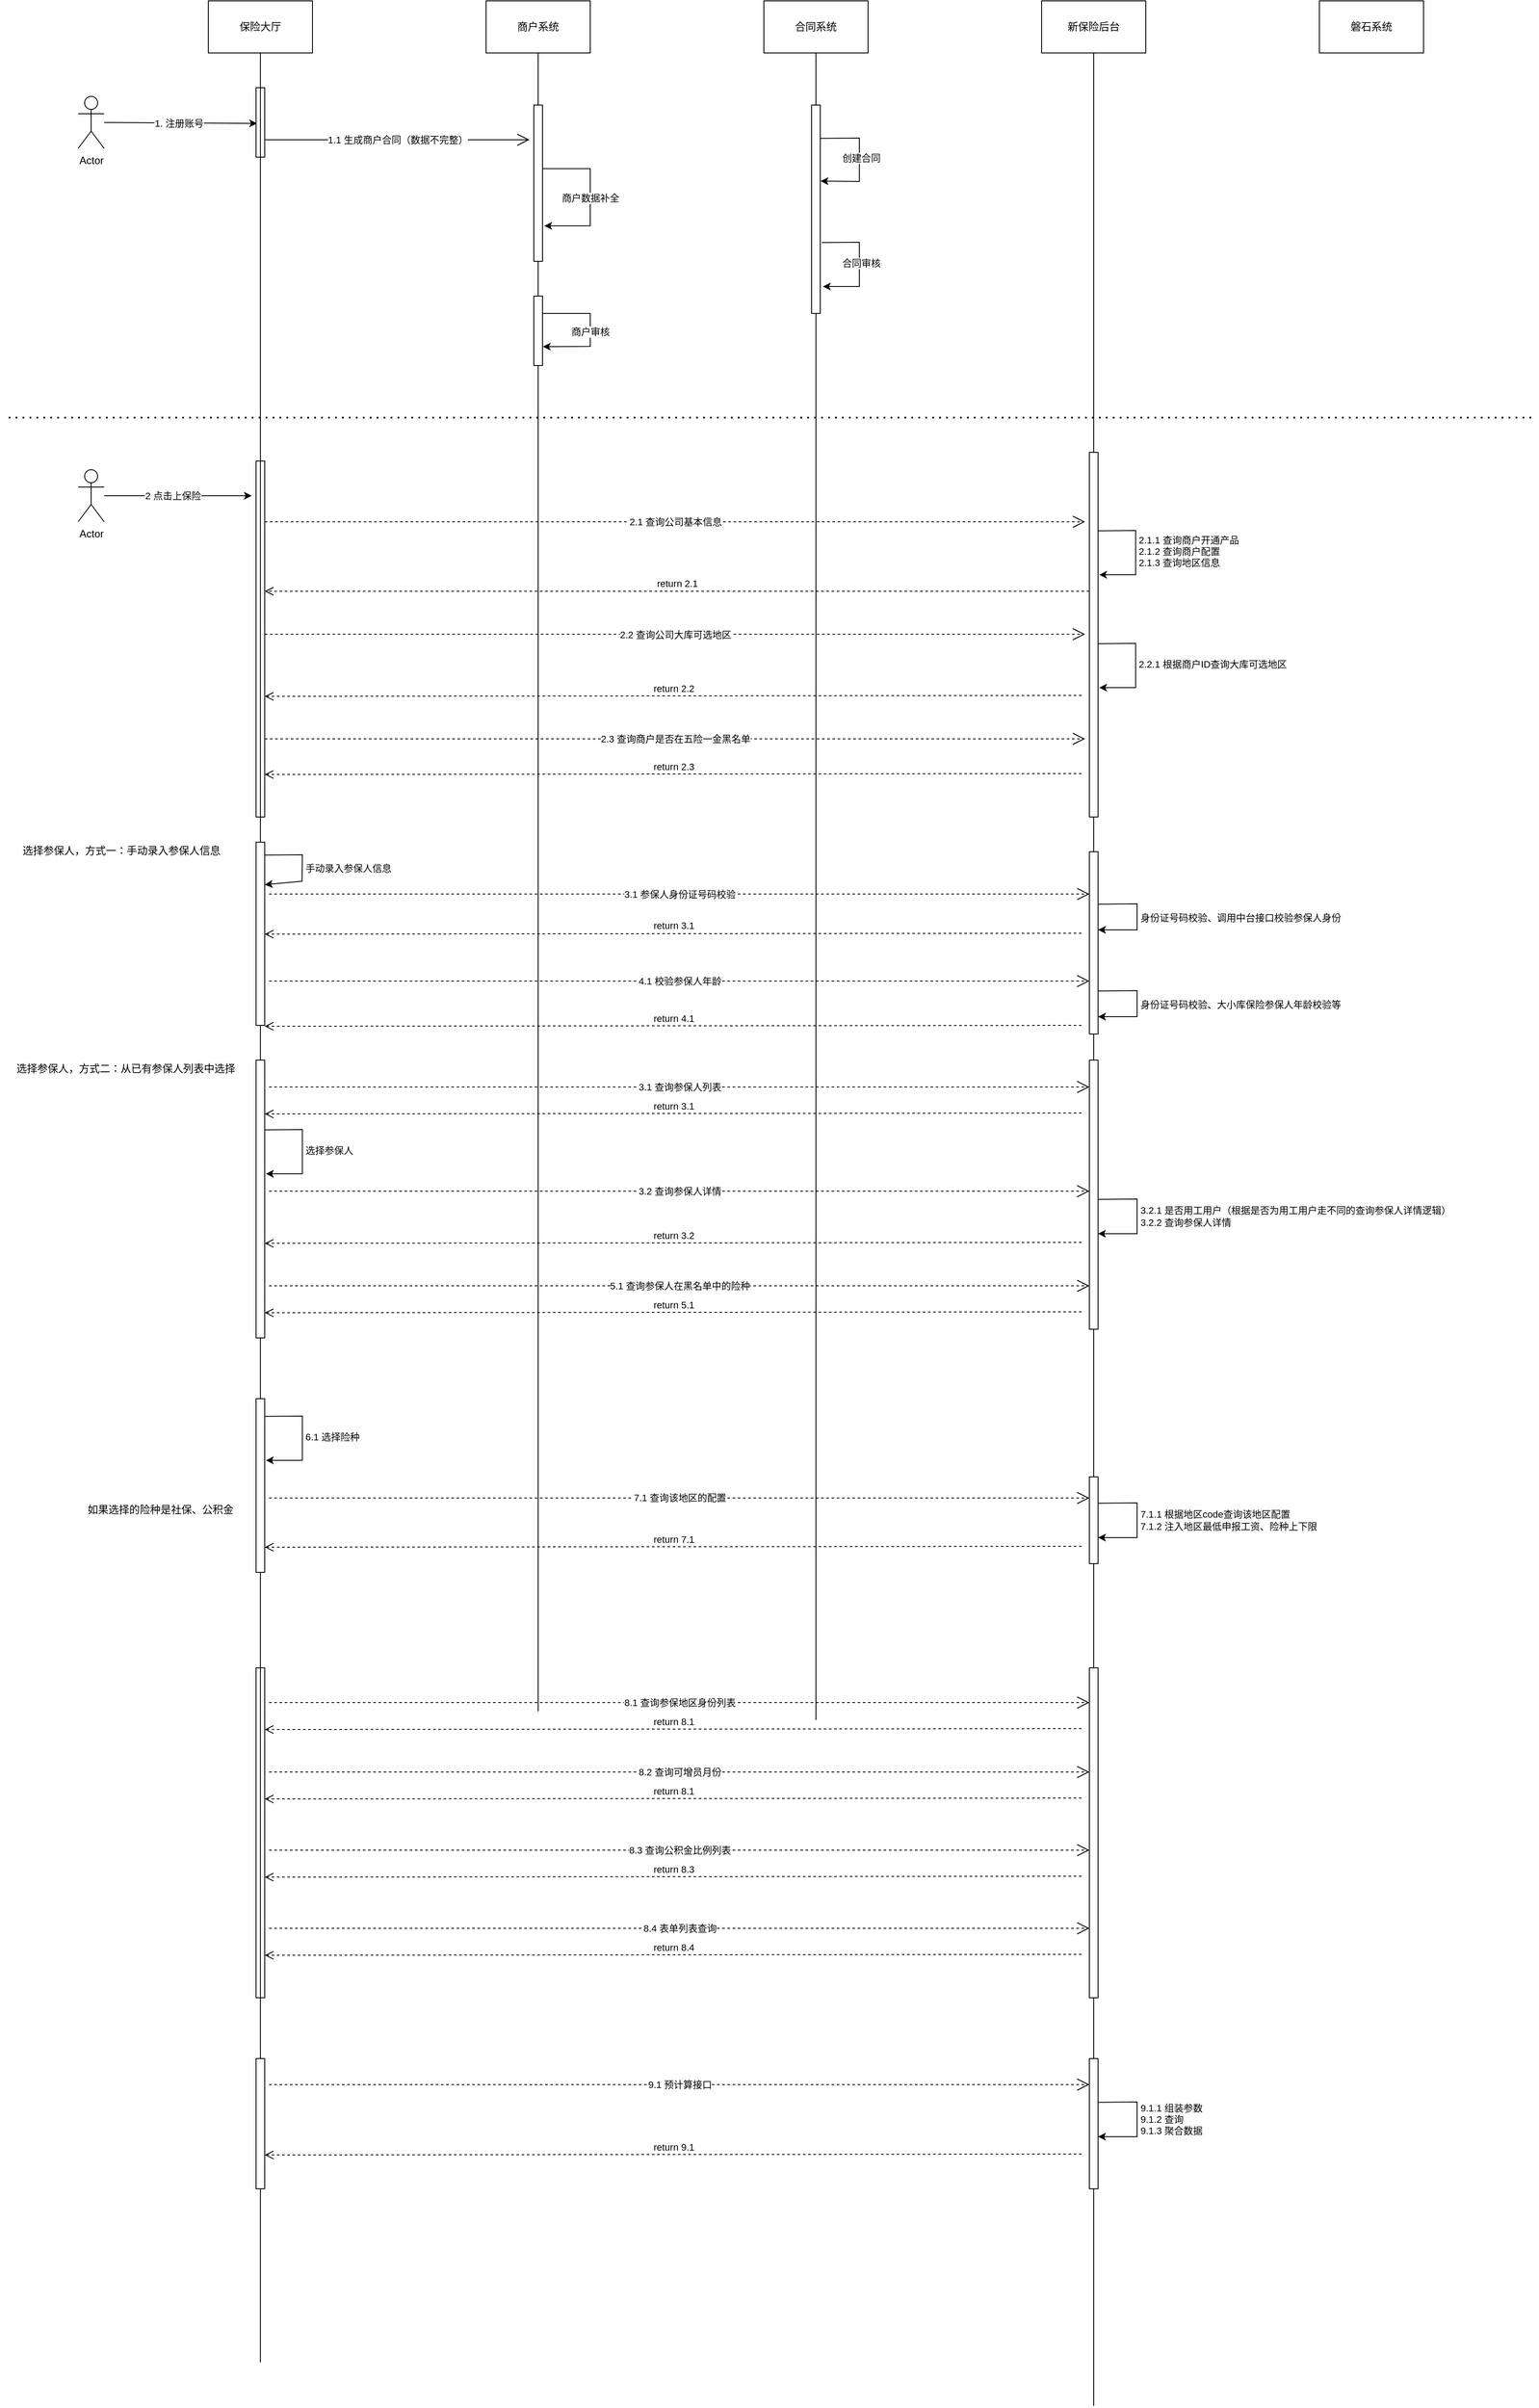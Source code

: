 <mxfile version="18.0.3" type="github">
  <diagram id="d8w7R_K9KF0pSqCfr8D_" name="Page-1">
    <mxGraphModel dx="2610" dy="993" grid="1" gridSize="10" guides="1" tooltips="1" connect="1" arrows="1" fold="1" page="1" pageScale="1" pageWidth="827" pageHeight="1169" math="0" shadow="0">
      <root>
        <mxCell id="0" />
        <mxCell id="1" parent="0" />
        <mxCell id="V_4nD2PLSTLIcI9bDjK_-57" value="" style="html=1;points=[];perimeter=orthogonalPerimeter;" vertex="1" parent="1">
          <mxGeometry x="455" y="380" width="10" height="80" as="geometry" />
        </mxCell>
        <mxCell id="V_4nD2PLSTLIcI9bDjK_-1" value="保险大厅" style="rounded=0;whiteSpace=wrap;html=1;" vertex="1" parent="1">
          <mxGeometry x="80" y="40" width="120" height="60" as="geometry" />
        </mxCell>
        <mxCell id="V_4nD2PLSTLIcI9bDjK_-54" style="edgeStyle=orthogonalEdgeStyle;rounded=0;orthogonalLoop=1;jettySize=auto;html=1;startArrow=none;startFill=0;endArrow=none;endFill=0;strokeWidth=1;" edge="1" parent="1" source="V_4nD2PLSTLIcI9bDjK_-57">
          <mxGeometry relative="1" as="geometry">
            <mxPoint x="460" y="2010" as="targetPoint" />
          </mxGeometry>
        </mxCell>
        <mxCell id="V_4nD2PLSTLIcI9bDjK_-2" value="商户系统" style="rounded=0;whiteSpace=wrap;html=1;" vertex="1" parent="1">
          <mxGeometry x="400" y="40" width="120" height="60" as="geometry" />
        </mxCell>
        <mxCell id="V_4nD2PLSTLIcI9bDjK_-52" style="edgeStyle=orthogonalEdgeStyle;rounded=0;orthogonalLoop=1;jettySize=auto;html=1;startArrow=none;startFill=0;endArrow=none;endFill=0;strokeWidth=1;" edge="1" parent="1" source="V_4nD2PLSTLIcI9bDjK_-50">
          <mxGeometry relative="1" as="geometry">
            <mxPoint x="780" y="2020" as="targetPoint" />
          </mxGeometry>
        </mxCell>
        <mxCell id="V_4nD2PLSTLIcI9bDjK_-3" value="合同系统" style="rounded=0;whiteSpace=wrap;html=1;" vertex="1" parent="1">
          <mxGeometry x="720" y="40" width="120" height="60" as="geometry" />
        </mxCell>
        <mxCell id="V_4nD2PLSTLIcI9bDjK_-87" style="edgeStyle=orthogonalEdgeStyle;rounded=0;orthogonalLoop=1;jettySize=auto;html=1;startArrow=none;startFill=0;endArrow=none;endFill=0;strokeWidth=1;" edge="1" parent="1" source="V_4nD2PLSTLIcI9bDjK_-181">
          <mxGeometry relative="1" as="geometry">
            <mxPoint x="1100" y="2810" as="targetPoint" />
          </mxGeometry>
        </mxCell>
        <mxCell id="V_4nD2PLSTLIcI9bDjK_-4" value="新保险后台" style="rounded=0;whiteSpace=wrap;html=1;" vertex="1" parent="1">
          <mxGeometry x="1040" y="40" width="120" height="60" as="geometry" />
        </mxCell>
        <mxCell id="V_4nD2PLSTLIcI9bDjK_-13" style="edgeStyle=none;rounded=0;orthogonalLoop=1;jettySize=auto;html=1;endArrow=classic;endFill=1;strokeWidth=1;entryX=0.122;entryY=0.514;entryDx=0;entryDy=0;entryPerimeter=0;" edge="1" parent="1" source="V_4nD2PLSTLIcI9bDjK_-9" target="V_4nD2PLSTLIcI9bDjK_-17">
          <mxGeometry relative="1" as="geometry">
            <mxPoint x="100" y="180" as="targetPoint" />
          </mxGeometry>
        </mxCell>
        <mxCell id="V_4nD2PLSTLIcI9bDjK_-14" value="1. 注册账号" style="edgeLabel;html=1;align=center;verticalAlign=middle;resizable=0;points=[];" vertex="1" connectable="0" parent="V_4nD2PLSTLIcI9bDjK_-13">
          <mxGeometry x="-0.027" relative="1" as="geometry">
            <mxPoint as="offset" />
          </mxGeometry>
        </mxCell>
        <mxCell id="V_4nD2PLSTLIcI9bDjK_-9" value="Actor" style="shape=umlActor;verticalLabelPosition=bottom;verticalAlign=top;html=1;outlineConnect=0;" vertex="1" parent="1">
          <mxGeometry x="-70" y="150" width="30" height="60" as="geometry" />
        </mxCell>
        <mxCell id="V_4nD2PLSTLIcI9bDjK_-17" value="" style="html=1;points=[];perimeter=orthogonalPerimeter;" vertex="1" parent="1">
          <mxGeometry x="135" y="140" width="10" height="80" as="geometry" />
        </mxCell>
        <mxCell id="V_4nD2PLSTLIcI9bDjK_-24" value="1.1 生成商户合同（数据不完整）" style="endArrow=open;endSize=12;html=1;rounded=0;strokeWidth=1;" edge="1" parent="1">
          <mxGeometry width="160" relative="1" as="geometry">
            <mxPoint x="145" y="200" as="sourcePoint" />
            <mxPoint x="450" y="200" as="targetPoint" />
          </mxGeometry>
        </mxCell>
        <mxCell id="V_4nD2PLSTLIcI9bDjK_-40" value="" style="edgeStyle=elbowEdgeStyle;elbow=vertical;endArrow=classic;html=1;rounded=0;strokeWidth=1;exitX=1;exitY=0.407;exitDx=0;exitDy=0;exitPerimeter=0;entryX=1.2;entryY=0.773;entryDx=0;entryDy=0;entryPerimeter=0;" edge="1" parent="1" source="V_4nD2PLSTLIcI9bDjK_-25" target="V_4nD2PLSTLIcI9bDjK_-25">
          <mxGeometry width="50" height="50" relative="1" as="geometry">
            <mxPoint x="470" y="270" as="sourcePoint" />
            <mxPoint x="520" y="220" as="targetPoint" />
            <Array as="points">
              <mxPoint x="520" y="240" />
              <mxPoint x="510" y="220" />
            </Array>
          </mxGeometry>
        </mxCell>
        <mxCell id="V_4nD2PLSTLIcI9bDjK_-41" value="商户数据补全" style="edgeLabel;html=1;align=center;verticalAlign=middle;resizable=0;points=[];" vertex="1" connectable="0" parent="V_4nD2PLSTLIcI9bDjK_-40">
          <mxGeometry x="-0.137" y="2" relative="1" as="geometry">
            <mxPoint x="-2" y="13" as="offset" />
          </mxGeometry>
        </mxCell>
        <mxCell id="V_4nD2PLSTLIcI9bDjK_-43" value="磐石系统" style="rounded=0;whiteSpace=wrap;html=1;" vertex="1" parent="1">
          <mxGeometry x="1360" y="40" width="120" height="60" as="geometry" />
        </mxCell>
        <mxCell id="V_4nD2PLSTLIcI9bDjK_-25" value="" style="html=1;points=[];perimeter=orthogonalPerimeter;" vertex="1" parent="1">
          <mxGeometry x="455" y="160" width="10" height="180" as="geometry" />
        </mxCell>
        <mxCell id="V_4nD2PLSTLIcI9bDjK_-55" value="" style="edgeStyle=orthogonalEdgeStyle;rounded=0;orthogonalLoop=1;jettySize=auto;html=1;startArrow=none;startFill=0;endArrow=none;endFill=0;strokeWidth=1;" edge="1" parent="1" source="V_4nD2PLSTLIcI9bDjK_-2" target="V_4nD2PLSTLIcI9bDjK_-25">
          <mxGeometry relative="1" as="geometry">
            <mxPoint x="460" y="982.5" as="targetPoint" />
            <mxPoint x="460" y="100.0" as="sourcePoint" />
          </mxGeometry>
        </mxCell>
        <mxCell id="V_4nD2PLSTLIcI9bDjK_-58" value="" style="edgeStyle=orthogonalEdgeStyle;rounded=0;orthogonalLoop=1;jettySize=auto;html=1;startArrow=none;startFill=0;endArrow=none;endFill=0;strokeWidth=1;" edge="1" parent="1" source="V_4nD2PLSTLIcI9bDjK_-25" target="V_4nD2PLSTLIcI9bDjK_-57">
          <mxGeometry relative="1" as="geometry">
            <mxPoint x="460" y="982.5" as="targetPoint" />
            <mxPoint x="460" y="310" as="sourcePoint" />
          </mxGeometry>
        </mxCell>
        <mxCell id="V_4nD2PLSTLIcI9bDjK_-67" value="" style="endArrow=classic;html=1;rounded=0;strokeWidth=1;entryX=1.042;entryY=0.728;entryDx=0;entryDy=0;entryPerimeter=0;" edge="1" parent="1" target="V_4nD2PLSTLIcI9bDjK_-57">
          <mxGeometry width="50" height="50" relative="1" as="geometry">
            <mxPoint x="465" y="400" as="sourcePoint" />
            <mxPoint x="560" y="410" as="targetPoint" />
            <Array as="points">
              <mxPoint x="520" y="400" />
              <mxPoint x="520" y="438" />
            </Array>
          </mxGeometry>
        </mxCell>
        <mxCell id="V_4nD2PLSTLIcI9bDjK_-68" value="商户审核" style="edgeLabel;html=1;align=center;verticalAlign=middle;resizable=0;points=[];" vertex="1" connectable="0" parent="V_4nD2PLSTLIcI9bDjK_-67">
          <mxGeometry x="-0.102" relative="1" as="geometry">
            <mxPoint y="9" as="offset" />
          </mxGeometry>
        </mxCell>
        <mxCell id="V_4nD2PLSTLIcI9bDjK_-69" value="" style="endArrow=classic;html=1;rounded=0;strokeWidth=1;exitX=1.033;exitY=0.16;exitDx=0;exitDy=0;exitPerimeter=0;entryX=1.033;entryY=0.365;entryDx=0;entryDy=0;entryPerimeter=0;" edge="1" parent="1" source="V_4nD2PLSTLIcI9bDjK_-50" target="V_4nD2PLSTLIcI9bDjK_-50">
          <mxGeometry width="50" height="50" relative="1" as="geometry">
            <mxPoint x="786" y="350" as="sourcePoint" />
            <mxPoint x="786" y="390" as="targetPoint" />
            <Array as="points">
              <mxPoint x="830" y="198" />
              <mxPoint x="830" y="248" />
            </Array>
          </mxGeometry>
        </mxCell>
        <mxCell id="V_4nD2PLSTLIcI9bDjK_-70" value="创建合同" style="edgeLabel;html=1;align=center;verticalAlign=middle;resizable=0;points=[];" vertex="1" connectable="0" parent="V_4nD2PLSTLIcI9bDjK_-69">
          <mxGeometry x="-0.036" y="2" relative="1" as="geometry">
            <mxPoint as="offset" />
          </mxGeometry>
        </mxCell>
        <mxCell id="V_4nD2PLSTLIcI9bDjK_-72" value="" style="endArrow=classic;html=1;rounded=0;strokeWidth=1;exitX=1.167;exitY=0.66;exitDx=0;exitDy=0;exitPerimeter=0;entryX=1.3;entryY=0.871;entryDx=0;entryDy=0;entryPerimeter=0;" edge="1" parent="1" source="V_4nD2PLSTLIcI9bDjK_-50" target="V_4nD2PLSTLIcI9bDjK_-50">
          <mxGeometry width="50" height="50" relative="1" as="geometry">
            <mxPoint x="770" y="570" as="sourcePoint" />
            <mxPoint x="785" y="560" as="targetPoint" />
            <Array as="points">
              <mxPoint x="830" y="318" />
              <mxPoint x="830" y="369" />
            </Array>
          </mxGeometry>
        </mxCell>
        <mxCell id="V_4nD2PLSTLIcI9bDjK_-73" value="合同审核" style="edgeLabel;html=1;align=center;verticalAlign=middle;resizable=0;points=[];" vertex="1" connectable="0" parent="V_4nD2PLSTLIcI9bDjK_-72">
          <mxGeometry x="-0.128" y="2" relative="1" as="geometry">
            <mxPoint y="8" as="offset" />
          </mxGeometry>
        </mxCell>
        <mxCell id="V_4nD2PLSTLIcI9bDjK_-50" value="" style="html=1;points=[];perimeter=orthogonalPerimeter;" vertex="1" parent="1">
          <mxGeometry x="775" y="160" width="10" height="240" as="geometry" />
        </mxCell>
        <mxCell id="V_4nD2PLSTLIcI9bDjK_-75" value="" style="edgeStyle=orthogonalEdgeStyle;rounded=0;orthogonalLoop=1;jettySize=auto;html=1;startArrow=none;startFill=0;endArrow=none;endFill=0;strokeWidth=1;" edge="1" parent="1" source="V_4nD2PLSTLIcI9bDjK_-3" target="V_4nD2PLSTLIcI9bDjK_-50">
          <mxGeometry relative="1" as="geometry">
            <mxPoint x="780" y="1681.25" as="targetPoint" />
            <mxPoint x="780" y="100" as="sourcePoint" />
          </mxGeometry>
        </mxCell>
        <mxCell id="V_4nD2PLSTLIcI9bDjK_-82" value="" style="html=1;points=[];perimeter=orthogonalPerimeter;" vertex="1" parent="1">
          <mxGeometry x="135" y="570" width="10" height="410" as="geometry" />
        </mxCell>
        <mxCell id="V_4nD2PLSTLIcI9bDjK_-85" style="edgeStyle=orthogonalEdgeStyle;rounded=0;orthogonalLoop=1;jettySize=auto;html=1;startArrow=none;startFill=0;endArrow=classic;endFill=1;strokeWidth=1;" edge="1" parent="1" source="V_4nD2PLSTLIcI9bDjK_-83">
          <mxGeometry relative="1" as="geometry">
            <mxPoint x="130" y="610" as="targetPoint" />
          </mxGeometry>
        </mxCell>
        <mxCell id="V_4nD2PLSTLIcI9bDjK_-86" value="2 点击上保险" style="edgeLabel;html=1;align=center;verticalAlign=middle;resizable=0;points=[];" vertex="1" connectable="0" parent="V_4nD2PLSTLIcI9bDjK_-85">
          <mxGeometry x="-0.299" y="4" relative="1" as="geometry">
            <mxPoint x="19" y="4" as="offset" />
          </mxGeometry>
        </mxCell>
        <mxCell id="V_4nD2PLSTLIcI9bDjK_-83" value="Actor" style="shape=umlActor;verticalLabelPosition=bottom;verticalAlign=top;html=1;outlineConnect=0;" vertex="1" parent="1">
          <mxGeometry x="-70" y="580" width="30" height="60" as="geometry" />
        </mxCell>
        <mxCell id="V_4nD2PLSTLIcI9bDjK_-88" value="" style="html=1;points=[];perimeter=orthogonalPerimeter;" vertex="1" parent="1">
          <mxGeometry x="1095" y="560" width="10" height="420" as="geometry" />
        </mxCell>
        <mxCell id="V_4nD2PLSTLIcI9bDjK_-89" value="" style="edgeStyle=orthogonalEdgeStyle;rounded=0;orthogonalLoop=1;jettySize=auto;html=1;startArrow=none;startFill=0;endArrow=none;endFill=0;strokeWidth=1;" edge="1" parent="1" source="V_4nD2PLSTLIcI9bDjK_-4" target="V_4nD2PLSTLIcI9bDjK_-88">
          <mxGeometry relative="1" as="geometry">
            <mxPoint x="1100" y="2246" as="targetPoint" />
            <mxPoint x="1100" y="100" as="sourcePoint" />
          </mxGeometry>
        </mxCell>
        <mxCell id="V_4nD2PLSTLIcI9bDjK_-90" value="2.1 查询公司基本信息" style="endArrow=open;endSize=12;dashed=1;html=1;rounded=0;strokeWidth=1;" edge="1" parent="1">
          <mxGeometry width="160" relative="1" as="geometry">
            <mxPoint x="145" y="640" as="sourcePoint" />
            <mxPoint x="1090" y="640" as="targetPoint" />
          </mxGeometry>
        </mxCell>
        <mxCell id="V_4nD2PLSTLIcI9bDjK_-91" value="2.2 查询公司大库可选地区" style="endArrow=open;endSize=12;dashed=1;html=1;rounded=0;strokeWidth=1;" edge="1" parent="1">
          <mxGeometry width="160" relative="1" as="geometry">
            <mxPoint x="145" y="769.5" as="sourcePoint" />
            <mxPoint x="1090" y="769.5" as="targetPoint" />
          </mxGeometry>
        </mxCell>
        <mxCell id="V_4nD2PLSTLIcI9bDjK_-92" value="2.3 查询商户是否在五险一金黑名单" style="endArrow=open;endSize=12;dashed=1;html=1;rounded=0;strokeWidth=1;" edge="1" parent="1">
          <mxGeometry width="160" relative="1" as="geometry">
            <mxPoint x="145" y="890" as="sourcePoint" />
            <mxPoint x="1090" y="890" as="targetPoint" />
          </mxGeometry>
        </mxCell>
        <mxCell id="V_4nD2PLSTLIcI9bDjK_-99" value="" style="endArrow=classic;html=1;rounded=0;strokeWidth=1;exitX=1.167;exitY=0.66;exitDx=0;exitDy=0;exitPerimeter=0;entryX=1.3;entryY=0.871;entryDx=0;entryDy=0;entryPerimeter=0;" edge="1" parent="1">
          <mxGeometry width="50" height="50" relative="1" as="geometry">
            <mxPoint x="1105" y="650.4" as="sourcePoint" />
            <mxPoint x="1106.33" y="701.04" as="targetPoint" />
            <Array as="points">
              <mxPoint x="1148.33" y="650" />
              <mxPoint x="1148.33" y="701" />
            </Array>
          </mxGeometry>
        </mxCell>
        <mxCell id="V_4nD2PLSTLIcI9bDjK_-100" value="2.1.1 查询商户开通产品&lt;br&gt;2.1.2 查询商户配置&lt;br&gt;2.1.3 查询地区信息" style="edgeLabel;html=1;align=left;verticalAlign=middle;resizable=0;points=[];" vertex="1" connectable="0" parent="V_4nD2PLSTLIcI9bDjK_-99">
          <mxGeometry x="-0.128" y="2" relative="1" as="geometry">
            <mxPoint y="8" as="offset" />
          </mxGeometry>
        </mxCell>
        <mxCell id="V_4nD2PLSTLIcI9bDjK_-101" value="return 2.1" style="html=1;verticalAlign=bottom;endArrow=open;dashed=1;endSize=8;rounded=0;strokeWidth=1;" edge="1" parent="1" target="V_4nD2PLSTLIcI9bDjK_-82">
          <mxGeometry relative="1" as="geometry">
            <mxPoint x="1095" y="720" as="sourcePoint" />
            <mxPoint x="155" y="720" as="targetPoint" />
          </mxGeometry>
        </mxCell>
        <mxCell id="V_4nD2PLSTLIcI9bDjK_-102" value="" style="endArrow=classic;html=1;rounded=0;strokeWidth=1;exitX=1.167;exitY=0.66;exitDx=0;exitDy=0;exitPerimeter=0;entryX=1.3;entryY=0.871;entryDx=0;entryDy=0;entryPerimeter=0;" edge="1" parent="1">
          <mxGeometry width="50" height="50" relative="1" as="geometry">
            <mxPoint x="1105" y="780.4" as="sourcePoint" />
            <mxPoint x="1106.33" y="831.04" as="targetPoint" />
            <Array as="points">
              <mxPoint x="1148.33" y="780" />
              <mxPoint x="1148.33" y="831" />
            </Array>
          </mxGeometry>
        </mxCell>
        <mxCell id="V_4nD2PLSTLIcI9bDjK_-103" value="2.2.1 根据商户ID查询大库可选地区" style="edgeLabel;html=1;align=left;verticalAlign=middle;resizable=0;points=[];" vertex="1" connectable="0" parent="V_4nD2PLSTLIcI9bDjK_-102">
          <mxGeometry x="-0.128" y="2" relative="1" as="geometry">
            <mxPoint y="8" as="offset" />
          </mxGeometry>
        </mxCell>
        <mxCell id="V_4nD2PLSTLIcI9bDjK_-104" value="return 2.2" style="html=1;verticalAlign=bottom;endArrow=open;dashed=1;endSize=8;rounded=0;strokeWidth=1;exitX=-0.4;exitY=0.384;exitDx=0;exitDy=0;exitPerimeter=0;" edge="1" parent="1">
          <mxGeometry relative="1" as="geometry">
            <mxPoint x="1086" y="840" as="sourcePoint" />
            <mxPoint x="145" y="841.04" as="targetPoint" />
          </mxGeometry>
        </mxCell>
        <mxCell id="V_4nD2PLSTLIcI9bDjK_-105" value="return 2.3" style="html=1;verticalAlign=bottom;endArrow=open;dashed=1;endSize=8;rounded=0;strokeWidth=1;exitX=-0.4;exitY=0.384;exitDx=0;exitDy=0;exitPerimeter=0;" edge="1" parent="1">
          <mxGeometry relative="1" as="geometry">
            <mxPoint x="1086" y="930" as="sourcePoint" />
            <mxPoint x="145" y="931.04" as="targetPoint" />
          </mxGeometry>
        </mxCell>
        <mxCell id="V_4nD2PLSTLIcI9bDjK_-142" style="edgeStyle=orthogonalEdgeStyle;rounded=0;orthogonalLoop=1;jettySize=auto;html=1;startArrow=none;startFill=0;endArrow=none;endFill=0;strokeWidth=1;" edge="1" parent="1" source="V_4nD2PLSTLIcI9bDjK_-179">
          <mxGeometry relative="1" as="geometry">
            <mxPoint x="140" y="2760" as="targetPoint" />
          </mxGeometry>
        </mxCell>
        <mxCell id="V_4nD2PLSTLIcI9bDjK_-107" value="" style="html=1;points=[];perimeter=orthogonalPerimeter;" vertex="1" parent="1">
          <mxGeometry x="135" y="1260" width="10" height="320" as="geometry" />
        </mxCell>
        <mxCell id="V_4nD2PLSTLIcI9bDjK_-108" value="" style="edgeStyle=orthogonalEdgeStyle;rounded=0;orthogonalLoop=1;jettySize=auto;html=1;startArrow=none;startFill=0;endArrow=none;endFill=0;strokeWidth=1;" edge="1" parent="1" source="V_4nD2PLSTLIcI9bDjK_-128" target="V_4nD2PLSTLIcI9bDjK_-107">
          <mxGeometry relative="1" as="geometry">
            <mxPoint x="140" y="1670" as="targetPoint" />
            <mxPoint x="140" y="100" as="sourcePoint" />
          </mxGeometry>
        </mxCell>
        <mxCell id="V_4nD2PLSTLIcI9bDjK_-111" value="" style="html=1;points=[];perimeter=orthogonalPerimeter;" vertex="1" parent="1">
          <mxGeometry x="1095" y="1260" width="10" height="310" as="geometry" />
        </mxCell>
        <mxCell id="V_4nD2PLSTLIcI9bDjK_-112" value="" style="edgeStyle=orthogonalEdgeStyle;rounded=0;orthogonalLoop=1;jettySize=auto;html=1;startArrow=none;startFill=0;endArrow=none;endFill=0;strokeWidth=1;" edge="1" parent="1" source="V_4nD2PLSTLIcI9bDjK_-133" target="V_4nD2PLSTLIcI9bDjK_-111">
          <mxGeometry relative="1" as="geometry">
            <mxPoint x="1100" y="2246" as="targetPoint" />
            <mxPoint x="1100" y="980" as="sourcePoint" />
          </mxGeometry>
        </mxCell>
        <mxCell id="V_4nD2PLSTLIcI9bDjK_-113" value="3.1 查询参保人列表" style="endArrow=open;endSize=12;dashed=1;html=1;rounded=0;strokeWidth=1;" edge="1" parent="1">
          <mxGeometry width="160" relative="1" as="geometry">
            <mxPoint x="150" y="1291" as="sourcePoint" />
            <mxPoint x="1095" y="1291" as="targetPoint" />
          </mxGeometry>
        </mxCell>
        <mxCell id="V_4nD2PLSTLIcI9bDjK_-114" value="" style="endArrow=classic;html=1;rounded=0;strokeWidth=1;exitX=1.167;exitY=0.66;exitDx=0;exitDy=0;exitPerimeter=0;entryX=1.3;entryY=0.871;entryDx=0;entryDy=0;entryPerimeter=0;" edge="1" parent="1">
          <mxGeometry width="50" height="50" relative="1" as="geometry">
            <mxPoint x="145" y="1340.36" as="sourcePoint" />
            <mxPoint x="146.33" y="1391" as="targetPoint" />
            <Array as="points">
              <mxPoint x="188.33" y="1339.96" />
              <mxPoint x="188.33" y="1390.96" />
            </Array>
          </mxGeometry>
        </mxCell>
        <mxCell id="V_4nD2PLSTLIcI9bDjK_-115" value="选择参保人" style="edgeLabel;html=1;align=left;verticalAlign=middle;resizable=0;points=[];" vertex="1" connectable="0" parent="V_4nD2PLSTLIcI9bDjK_-114">
          <mxGeometry x="-0.128" y="2" relative="1" as="geometry">
            <mxPoint y="8" as="offset" />
          </mxGeometry>
        </mxCell>
        <mxCell id="V_4nD2PLSTLIcI9bDjK_-117" value="return 3.1" style="html=1;verticalAlign=bottom;endArrow=open;dashed=1;endSize=8;rounded=0;strokeWidth=1;exitX=-0.4;exitY=0.384;exitDx=0;exitDy=0;exitPerimeter=0;" edge="1" parent="1">
          <mxGeometry relative="1" as="geometry">
            <mxPoint x="1086" y="1321" as="sourcePoint" />
            <mxPoint x="145" y="1322.04" as="targetPoint" />
          </mxGeometry>
        </mxCell>
        <mxCell id="V_4nD2PLSTLIcI9bDjK_-119" value="3.2 查询参保人详情" style="endArrow=open;endSize=12;dashed=1;html=1;rounded=0;strokeWidth=1;" edge="1" parent="1">
          <mxGeometry width="160" relative="1" as="geometry">
            <mxPoint x="150" y="1411" as="sourcePoint" />
            <mxPoint x="1095" y="1411" as="targetPoint" />
          </mxGeometry>
        </mxCell>
        <mxCell id="V_4nD2PLSTLIcI9bDjK_-121" value="return 3.2" style="html=1;verticalAlign=bottom;endArrow=open;dashed=1;endSize=8;rounded=0;strokeWidth=1;exitX=-0.4;exitY=0.384;exitDx=0;exitDy=0;exitPerimeter=0;" edge="1" parent="1">
          <mxGeometry relative="1" as="geometry">
            <mxPoint x="1086" y="1470" as="sourcePoint" />
            <mxPoint x="145" y="1471.04" as="targetPoint" />
          </mxGeometry>
        </mxCell>
        <mxCell id="V_4nD2PLSTLIcI9bDjK_-122" value="选择参保人，方式二：从已有参保人列表中选择" style="text;html=1;strokeColor=none;fillColor=none;align=center;verticalAlign=middle;whiteSpace=wrap;rounded=0;" vertex="1" parent="1">
          <mxGeometry x="-150" y="1260" width="270" height="19" as="geometry" />
        </mxCell>
        <mxCell id="V_4nD2PLSTLIcI9bDjK_-128" value="" style="html=1;points=[];perimeter=orthogonalPerimeter;" vertex="1" parent="1">
          <mxGeometry x="135" y="1009" width="10" height="211" as="geometry" />
        </mxCell>
        <mxCell id="V_4nD2PLSTLIcI9bDjK_-129" value="" style="edgeStyle=orthogonalEdgeStyle;rounded=0;orthogonalLoop=1;jettySize=auto;html=1;startArrow=none;startFill=0;endArrow=none;endFill=0;strokeWidth=1;" edge="1" parent="1" source="V_4nD2PLSTLIcI9bDjK_-1" target="V_4nD2PLSTLIcI9bDjK_-128">
          <mxGeometry relative="1" as="geometry">
            <mxPoint x="140" y="1129" as="targetPoint" />
            <mxPoint x="140" y="100" as="sourcePoint" />
          </mxGeometry>
        </mxCell>
        <mxCell id="V_4nD2PLSTLIcI9bDjK_-130" value="" style="endArrow=classic;html=1;rounded=0;strokeWidth=1;exitX=1.167;exitY=0.66;exitDx=0;exitDy=0;exitPerimeter=0;entryX=1;entryY=0.232;entryDx=0;entryDy=0;entryPerimeter=0;" edge="1" parent="1" target="V_4nD2PLSTLIcI9bDjK_-128">
          <mxGeometry width="50" height="50" relative="1" as="geometry">
            <mxPoint x="145" y="1023.88" as="sourcePoint" />
            <mxPoint x="150" y="1060" as="targetPoint" />
            <Array as="points">
              <mxPoint x="188.33" y="1023.48" />
              <mxPoint x="188" y="1054" />
            </Array>
          </mxGeometry>
        </mxCell>
        <mxCell id="V_4nD2PLSTLIcI9bDjK_-131" value="手动录入参保人信息" style="edgeLabel;html=1;align=left;verticalAlign=middle;resizable=0;points=[];" vertex="1" connectable="0" parent="V_4nD2PLSTLIcI9bDjK_-130">
          <mxGeometry x="-0.128" y="2" relative="1" as="geometry">
            <mxPoint y="8" as="offset" />
          </mxGeometry>
        </mxCell>
        <mxCell id="V_4nD2PLSTLIcI9bDjK_-132" value="选择参保人，方式一：手动录入参保人信息" style="text;html=1;strokeColor=none;fillColor=none;align=center;verticalAlign=middle;whiteSpace=wrap;rounded=0;" vertex="1" parent="1">
          <mxGeometry x="-160" y="1009" width="280" height="19" as="geometry" />
        </mxCell>
        <mxCell id="V_4nD2PLSTLIcI9bDjK_-133" value="" style="html=1;points=[];perimeter=orthogonalPerimeter;" vertex="1" parent="1">
          <mxGeometry x="1095" y="1020" width="10" height="210" as="geometry" />
        </mxCell>
        <mxCell id="V_4nD2PLSTLIcI9bDjK_-134" value="" style="edgeStyle=orthogonalEdgeStyle;rounded=0;orthogonalLoop=1;jettySize=auto;html=1;startArrow=none;startFill=0;endArrow=none;endFill=0;strokeWidth=1;" edge="1" parent="1" source="V_4nD2PLSTLIcI9bDjK_-88" target="V_4nD2PLSTLIcI9bDjK_-133">
          <mxGeometry relative="1" as="geometry">
            <mxPoint x="1100" y="1129" as="targetPoint" />
            <mxPoint x="1100" y="980" as="sourcePoint" />
          </mxGeometry>
        </mxCell>
        <mxCell id="V_4nD2PLSTLIcI9bDjK_-135" value="3.1 参保人身份证号码校验" style="endArrow=open;endSize=12;dashed=1;html=1;rounded=0;strokeWidth=1;" edge="1" parent="1">
          <mxGeometry width="160" relative="1" as="geometry">
            <mxPoint x="150" y="1068.75" as="sourcePoint" />
            <mxPoint x="1095" y="1068.75" as="targetPoint" />
          </mxGeometry>
        </mxCell>
        <mxCell id="V_4nD2PLSTLIcI9bDjK_-136" value="return 3.1" style="html=1;verticalAlign=bottom;endArrow=open;dashed=1;endSize=8;rounded=0;strokeWidth=1;exitX=-0.4;exitY=0.384;exitDx=0;exitDy=0;exitPerimeter=0;" edge="1" parent="1">
          <mxGeometry relative="1" as="geometry">
            <mxPoint x="1086" y="1113.88" as="sourcePoint" />
            <mxPoint x="145" y="1114.92" as="targetPoint" />
          </mxGeometry>
        </mxCell>
        <mxCell id="V_4nD2PLSTLIcI9bDjK_-138" value="" style="endArrow=none;dashed=1;html=1;dashPattern=1 3;strokeWidth=2;rounded=0;" edge="1" parent="1">
          <mxGeometry width="50" height="50" relative="1" as="geometry">
            <mxPoint x="-150" y="520" as="sourcePoint" />
            <mxPoint x="1610" y="520" as="targetPoint" />
          </mxGeometry>
        </mxCell>
        <mxCell id="V_4nD2PLSTLIcI9bDjK_-139" value="4.1 校验参保人年龄" style="endArrow=open;endSize=12;dashed=1;html=1;rounded=0;strokeWidth=1;" edge="1" parent="1">
          <mxGeometry width="160" relative="1" as="geometry">
            <mxPoint x="150" y="1169" as="sourcePoint" />
            <mxPoint x="1095" y="1169" as="targetPoint" />
          </mxGeometry>
        </mxCell>
        <mxCell id="V_4nD2PLSTLIcI9bDjK_-140" value="return 4.1" style="html=1;verticalAlign=bottom;endArrow=open;dashed=1;endSize=8;rounded=0;strokeWidth=1;exitX=-0.4;exitY=0.384;exitDx=0;exitDy=0;exitPerimeter=0;" edge="1" parent="1">
          <mxGeometry relative="1" as="geometry">
            <mxPoint x="1086" y="1220" as="sourcePoint" />
            <mxPoint x="145" y="1221.04" as="targetPoint" />
          </mxGeometry>
        </mxCell>
        <mxCell id="V_4nD2PLSTLIcI9bDjK_-145" value="5.1 查询参保人在黑名单中的险种" style="endArrow=open;endSize=12;dashed=1;html=1;rounded=0;strokeWidth=1;" edge="1" parent="1">
          <mxGeometry width="160" relative="1" as="geometry">
            <mxPoint x="150" y="1520" as="sourcePoint" />
            <mxPoint x="1095" y="1520" as="targetPoint" />
          </mxGeometry>
        </mxCell>
        <mxCell id="V_4nD2PLSTLIcI9bDjK_-146" value="return 5.1" style="html=1;verticalAlign=bottom;endArrow=open;dashed=1;endSize=8;rounded=0;strokeWidth=1;exitX=-0.4;exitY=0.384;exitDx=0;exitDy=0;exitPerimeter=0;" edge="1" parent="1">
          <mxGeometry relative="1" as="geometry">
            <mxPoint x="1086" y="1550" as="sourcePoint" />
            <mxPoint x="145" y="1551.04" as="targetPoint" />
          </mxGeometry>
        </mxCell>
        <mxCell id="V_4nD2PLSTLIcI9bDjK_-147" value="" style="html=1;points=[];perimeter=orthogonalPerimeter;" vertex="1" parent="1">
          <mxGeometry x="135" y="1650" width="10" height="200" as="geometry" />
        </mxCell>
        <mxCell id="V_4nD2PLSTLIcI9bDjK_-148" value="" style="edgeStyle=orthogonalEdgeStyle;rounded=0;orthogonalLoop=1;jettySize=auto;html=1;startArrow=none;startFill=0;endArrow=none;endFill=0;strokeWidth=1;" edge="1" parent="1" source="V_4nD2PLSTLIcI9bDjK_-107" target="V_4nD2PLSTLIcI9bDjK_-147">
          <mxGeometry relative="1" as="geometry">
            <mxPoint x="140" y="1930" as="targetPoint" />
            <mxPoint x="140" y="1580" as="sourcePoint" />
          </mxGeometry>
        </mxCell>
        <mxCell id="V_4nD2PLSTLIcI9bDjK_-149" value="" style="endArrow=classic;html=1;rounded=0;strokeWidth=1;exitX=1.167;exitY=0.66;exitDx=0;exitDy=0;exitPerimeter=0;entryX=1.3;entryY=0.871;entryDx=0;entryDy=0;entryPerimeter=0;" edge="1" parent="1">
          <mxGeometry width="50" height="50" relative="1" as="geometry">
            <mxPoint x="145" y="1670.4" as="sourcePoint" />
            <mxPoint x="146.33" y="1721.04" as="targetPoint" />
            <Array as="points">
              <mxPoint x="188.33" y="1670" />
              <mxPoint x="188.33" y="1721" />
            </Array>
          </mxGeometry>
        </mxCell>
        <mxCell id="V_4nD2PLSTLIcI9bDjK_-150" value="6.1 选择险种" style="edgeLabel;html=1;align=left;verticalAlign=middle;resizable=0;points=[];" vertex="1" connectable="0" parent="V_4nD2PLSTLIcI9bDjK_-149">
          <mxGeometry x="-0.128" y="2" relative="1" as="geometry">
            <mxPoint y="8" as="offset" />
          </mxGeometry>
        </mxCell>
        <mxCell id="V_4nD2PLSTLIcI9bDjK_-151" value="" style="html=1;points=[];perimeter=orthogonalPerimeter;" vertex="1" parent="1">
          <mxGeometry x="1095" y="1740" width="10" height="100" as="geometry" />
        </mxCell>
        <mxCell id="V_4nD2PLSTLIcI9bDjK_-152" value="" style="edgeStyle=orthogonalEdgeStyle;rounded=0;orthogonalLoop=1;jettySize=auto;html=1;startArrow=none;startFill=0;endArrow=none;endFill=0;strokeWidth=1;" edge="1" parent="1" source="V_4nD2PLSTLIcI9bDjK_-111" target="V_4nD2PLSTLIcI9bDjK_-151">
          <mxGeometry relative="1" as="geometry">
            <mxPoint x="1100" y="2246" as="targetPoint" />
            <mxPoint x="1100" y="1570" as="sourcePoint" />
          </mxGeometry>
        </mxCell>
        <mxCell id="V_4nD2PLSTLIcI9bDjK_-153" value="7.1 查询该地区的配置" style="endArrow=open;endSize=12;dashed=1;html=1;rounded=0;strokeWidth=1;" edge="1" parent="1">
          <mxGeometry width="160" relative="1" as="geometry">
            <mxPoint x="150" y="1764.38" as="sourcePoint" />
            <mxPoint x="1095" y="1764.38" as="targetPoint" />
          </mxGeometry>
        </mxCell>
        <mxCell id="V_4nD2PLSTLIcI9bDjK_-154" value="return 7.1" style="html=1;verticalAlign=bottom;endArrow=open;dashed=1;endSize=8;rounded=0;strokeWidth=1;exitX=-0.4;exitY=0.384;exitDx=0;exitDy=0;exitPerimeter=0;" edge="1" parent="1">
          <mxGeometry relative="1" as="geometry">
            <mxPoint x="1086" y="1820" as="sourcePoint" />
            <mxPoint x="145" y="1821.04" as="targetPoint" />
          </mxGeometry>
        </mxCell>
        <mxCell id="V_4nD2PLSTLIcI9bDjK_-157" value="如果选择的险种是社保、公积金" style="text;html=1;strokeColor=none;fillColor=none;align=center;verticalAlign=middle;whiteSpace=wrap;rounded=0;" vertex="1" parent="1">
          <mxGeometry x="-70" y="1760" width="190" height="35" as="geometry" />
        </mxCell>
        <mxCell id="V_4nD2PLSTLIcI9bDjK_-158" value="" style="html=1;points=[];perimeter=orthogonalPerimeter;" vertex="1" parent="1">
          <mxGeometry x="135" y="1960" width="10" height="380" as="geometry" />
        </mxCell>
        <mxCell id="V_4nD2PLSTLIcI9bDjK_-159" value="" style="html=1;points=[];perimeter=orthogonalPerimeter;" vertex="1" parent="1">
          <mxGeometry x="1095" y="1960" width="10" height="380" as="geometry" />
        </mxCell>
        <mxCell id="V_4nD2PLSTLIcI9bDjK_-160" value="" style="edgeStyle=orthogonalEdgeStyle;rounded=0;orthogonalLoop=1;jettySize=auto;html=1;startArrow=none;startFill=0;endArrow=none;endFill=0;strokeWidth=1;" edge="1" parent="1" source="V_4nD2PLSTLIcI9bDjK_-151" target="V_4nD2PLSTLIcI9bDjK_-159">
          <mxGeometry relative="1" as="geometry">
            <mxPoint x="1100" y="2246" as="targetPoint" />
            <mxPoint x="1100" y="1820" as="sourcePoint" />
          </mxGeometry>
        </mxCell>
        <mxCell id="V_4nD2PLSTLIcI9bDjK_-161" value="8.1 查询参保地区身份列表" style="endArrow=open;endSize=12;dashed=1;html=1;rounded=0;strokeWidth=1;" edge="1" parent="1">
          <mxGeometry width="160" relative="1" as="geometry">
            <mxPoint x="150" y="2000.0" as="sourcePoint" />
            <mxPoint x="1095" y="2000.0" as="targetPoint" />
          </mxGeometry>
        </mxCell>
        <mxCell id="V_4nD2PLSTLIcI9bDjK_-162" value="return 8.1" style="html=1;verticalAlign=bottom;endArrow=open;dashed=1;endSize=8;rounded=0;strokeWidth=1;exitX=-0.4;exitY=0.384;exitDx=0;exitDy=0;exitPerimeter=0;" edge="1" parent="1">
          <mxGeometry relative="1" as="geometry">
            <mxPoint x="1086" y="2030.0" as="sourcePoint" />
            <mxPoint x="145" y="2031.04" as="targetPoint" />
          </mxGeometry>
        </mxCell>
        <mxCell id="V_4nD2PLSTLIcI9bDjK_-163" value="8.2 查询可增员月份" style="endArrow=open;endSize=12;dashed=1;html=1;rounded=0;strokeWidth=1;" edge="1" parent="1">
          <mxGeometry width="160" relative="1" as="geometry">
            <mxPoint x="150" y="2080.0" as="sourcePoint" />
            <mxPoint x="1095" y="2080.0" as="targetPoint" />
          </mxGeometry>
        </mxCell>
        <mxCell id="V_4nD2PLSTLIcI9bDjK_-164" value="return 8.1" style="html=1;verticalAlign=bottom;endArrow=open;dashed=1;endSize=8;rounded=0;strokeWidth=1;exitX=-0.4;exitY=0.384;exitDx=0;exitDy=0;exitPerimeter=0;" edge="1" parent="1">
          <mxGeometry relative="1" as="geometry">
            <mxPoint x="1086" y="2110.0" as="sourcePoint" />
            <mxPoint x="145" y="2111.04" as="targetPoint" />
          </mxGeometry>
        </mxCell>
        <mxCell id="V_4nD2PLSTLIcI9bDjK_-165" value="8.3 查询公积金比例列表" style="endArrow=open;endSize=12;dashed=1;html=1;rounded=0;strokeWidth=1;" edge="1" parent="1">
          <mxGeometry width="160" relative="1" as="geometry">
            <mxPoint x="150" y="2170.0" as="sourcePoint" />
            <mxPoint x="1095" y="2170.0" as="targetPoint" />
          </mxGeometry>
        </mxCell>
        <mxCell id="V_4nD2PLSTLIcI9bDjK_-166" value="return 8.3" style="html=1;verticalAlign=bottom;endArrow=open;dashed=1;endSize=8;rounded=0;strokeWidth=1;exitX=-0.4;exitY=0.384;exitDx=0;exitDy=0;exitPerimeter=0;" edge="1" parent="1">
          <mxGeometry relative="1" as="geometry">
            <mxPoint x="1086" y="2200.0" as="sourcePoint" />
            <mxPoint x="145" y="2201.04" as="targetPoint" />
          </mxGeometry>
        </mxCell>
        <mxCell id="V_4nD2PLSTLIcI9bDjK_-167" value="8.4 表单列表查询" style="endArrow=open;endSize=12;dashed=1;html=1;rounded=0;strokeWidth=1;" edge="1" parent="1">
          <mxGeometry width="160" relative="1" as="geometry">
            <mxPoint x="150" y="2260.0" as="sourcePoint" />
            <mxPoint x="1095" y="2260.0" as="targetPoint" />
          </mxGeometry>
        </mxCell>
        <mxCell id="V_4nD2PLSTLIcI9bDjK_-168" value="return 8.4" style="html=1;verticalAlign=bottom;endArrow=open;dashed=1;endSize=8;rounded=0;strokeWidth=1;exitX=-0.4;exitY=0.384;exitDx=0;exitDy=0;exitPerimeter=0;" edge="1" parent="1">
          <mxGeometry relative="1" as="geometry">
            <mxPoint x="1086" y="2290.0" as="sourcePoint" />
            <mxPoint x="145" y="2291.04" as="targetPoint" />
          </mxGeometry>
        </mxCell>
        <mxCell id="V_4nD2PLSTLIcI9bDjK_-169" value="" style="endArrow=classic;html=1;rounded=0;strokeWidth=1;exitX=1.167;exitY=0.66;exitDx=0;exitDy=0;exitPerimeter=0;" edge="1" parent="1" target="V_4nD2PLSTLIcI9bDjK_-133">
          <mxGeometry width="50" height="50" relative="1" as="geometry">
            <mxPoint x="1105" y="1080.4" as="sourcePoint" />
            <mxPoint x="1110" y="1110" as="targetPoint" />
            <Array as="points">
              <mxPoint x="1150" y="1080" />
              <mxPoint x="1150" y="1110" />
            </Array>
          </mxGeometry>
        </mxCell>
        <mxCell id="V_4nD2PLSTLIcI9bDjK_-170" value="身份证号码校验、调用中台接口校验参保人身份" style="edgeLabel;html=1;align=left;verticalAlign=middle;resizable=0;points=[];" vertex="1" connectable="0" parent="V_4nD2PLSTLIcI9bDjK_-169">
          <mxGeometry x="-0.128" y="2" relative="1" as="geometry">
            <mxPoint y="8" as="offset" />
          </mxGeometry>
        </mxCell>
        <mxCell id="V_4nD2PLSTLIcI9bDjK_-171" value="" style="endArrow=classic;html=1;rounded=0;strokeWidth=1;exitX=1.167;exitY=0.66;exitDx=0;exitDy=0;exitPerimeter=0;" edge="1" parent="1">
          <mxGeometry width="50" height="50" relative="1" as="geometry">
            <mxPoint x="1105" y="1180.4" as="sourcePoint" />
            <mxPoint x="1105" y="1210" as="targetPoint" />
            <Array as="points">
              <mxPoint x="1150" y="1180" />
              <mxPoint x="1150" y="1210" />
            </Array>
          </mxGeometry>
        </mxCell>
        <mxCell id="V_4nD2PLSTLIcI9bDjK_-172" value="身份证号码校验、大小库保险参保人年龄校验等" style="edgeLabel;html=1;align=left;verticalAlign=middle;resizable=0;points=[];" vertex="1" connectable="0" parent="V_4nD2PLSTLIcI9bDjK_-171">
          <mxGeometry x="-0.128" y="2" relative="1" as="geometry">
            <mxPoint y="8" as="offset" />
          </mxGeometry>
        </mxCell>
        <mxCell id="V_4nD2PLSTLIcI9bDjK_-173" value="" style="endArrow=classic;html=1;rounded=0;strokeWidth=1;exitX=1.167;exitY=0.66;exitDx=0;exitDy=0;exitPerimeter=0;" edge="1" parent="1">
          <mxGeometry width="50" height="50" relative="1" as="geometry">
            <mxPoint x="1105" y="1420.4" as="sourcePoint" />
            <mxPoint x="1105" y="1460" as="targetPoint" />
            <Array as="points">
              <mxPoint x="1150" y="1420" />
              <mxPoint x="1150" y="1460" />
            </Array>
          </mxGeometry>
        </mxCell>
        <mxCell id="V_4nD2PLSTLIcI9bDjK_-174" value="3.2.1 是否用工用户（根据是否为用工用户走不同的查询参保人详情逻辑）&lt;br&gt;3.2.2 查询参保人详情" style="edgeLabel;html=1;align=left;verticalAlign=middle;resizable=0;points=[];" vertex="1" connectable="0" parent="V_4nD2PLSTLIcI9bDjK_-173">
          <mxGeometry x="-0.128" y="2" relative="1" as="geometry">
            <mxPoint y="8" as="offset" />
          </mxGeometry>
        </mxCell>
        <mxCell id="V_4nD2PLSTLIcI9bDjK_-175" value="" style="endArrow=classic;html=1;rounded=0;strokeWidth=1;exitX=1.167;exitY=0.66;exitDx=0;exitDy=0;exitPerimeter=0;" edge="1" parent="1">
          <mxGeometry width="50" height="50" relative="1" as="geometry">
            <mxPoint x="1105" y="1770.4" as="sourcePoint" />
            <mxPoint x="1105" y="1810" as="targetPoint" />
            <Array as="points">
              <mxPoint x="1150" y="1770" />
              <mxPoint x="1150" y="1810" />
            </Array>
          </mxGeometry>
        </mxCell>
        <mxCell id="V_4nD2PLSTLIcI9bDjK_-176" value="7.1.1 根据地区code查询该地区配置&lt;br&gt;7.1.2 注入地区最低申报工资、险种上下限" style="edgeLabel;html=1;align=left;verticalAlign=middle;resizable=0;points=[];" vertex="1" connectable="0" parent="V_4nD2PLSTLIcI9bDjK_-175">
          <mxGeometry x="-0.128" y="2" relative="1" as="geometry">
            <mxPoint y="8" as="offset" />
          </mxGeometry>
        </mxCell>
        <mxCell id="V_4nD2PLSTLIcI9bDjK_-179" value="" style="html=1;points=[];perimeter=orthogonalPerimeter;" vertex="1" parent="1">
          <mxGeometry x="135" y="2410" width="10" height="150" as="geometry" />
        </mxCell>
        <mxCell id="V_4nD2PLSTLIcI9bDjK_-180" value="" style="edgeStyle=orthogonalEdgeStyle;rounded=0;orthogonalLoop=1;jettySize=auto;html=1;startArrow=none;startFill=0;endArrow=none;endFill=0;strokeWidth=1;" edge="1" parent="1" source="V_4nD2PLSTLIcI9bDjK_-147" target="V_4nD2PLSTLIcI9bDjK_-179">
          <mxGeometry relative="1" as="geometry">
            <mxPoint x="140" y="2760" as="targetPoint" />
            <mxPoint x="140" y="1850" as="sourcePoint" />
          </mxGeometry>
        </mxCell>
        <mxCell id="V_4nD2PLSTLIcI9bDjK_-181" value="" style="html=1;points=[];perimeter=orthogonalPerimeter;" vertex="1" parent="1">
          <mxGeometry x="1095" y="2410" width="10" height="150" as="geometry" />
        </mxCell>
        <mxCell id="V_4nD2PLSTLIcI9bDjK_-182" value="" style="edgeStyle=orthogonalEdgeStyle;rounded=0;orthogonalLoop=1;jettySize=auto;html=1;startArrow=none;startFill=0;endArrow=none;endFill=0;strokeWidth=1;" edge="1" parent="1" source="V_4nD2PLSTLIcI9bDjK_-159" target="V_4nD2PLSTLIcI9bDjK_-181">
          <mxGeometry relative="1" as="geometry">
            <mxPoint x="1100" y="2810" as="targetPoint" />
            <mxPoint x="1100" y="2340" as="sourcePoint" />
          </mxGeometry>
        </mxCell>
        <mxCell id="V_4nD2PLSTLIcI9bDjK_-183" value="9.1 预计算接口" style="endArrow=open;endSize=12;dashed=1;html=1;rounded=0;strokeWidth=1;" edge="1" parent="1">
          <mxGeometry width="160" relative="1" as="geometry">
            <mxPoint x="150" y="2440.0" as="sourcePoint" />
            <mxPoint x="1095" y="2440.0" as="targetPoint" />
          </mxGeometry>
        </mxCell>
        <mxCell id="V_4nD2PLSTLIcI9bDjK_-184" value="return 9.1" style="html=1;verticalAlign=bottom;endArrow=open;dashed=1;endSize=8;rounded=0;strokeWidth=1;exitX=-0.4;exitY=0.384;exitDx=0;exitDy=0;exitPerimeter=0;" edge="1" parent="1">
          <mxGeometry relative="1" as="geometry">
            <mxPoint x="1086" y="2520.0" as="sourcePoint" />
            <mxPoint x="145" y="2521.04" as="targetPoint" />
          </mxGeometry>
        </mxCell>
        <mxCell id="V_4nD2PLSTLIcI9bDjK_-185" value="" style="endArrow=classic;html=1;rounded=0;strokeWidth=1;exitX=1.167;exitY=0.66;exitDx=0;exitDy=0;exitPerimeter=0;" edge="1" parent="1">
          <mxGeometry width="50" height="50" relative="1" as="geometry">
            <mxPoint x="1105" y="2460.4" as="sourcePoint" />
            <mxPoint x="1105" y="2500" as="targetPoint" />
            <Array as="points">
              <mxPoint x="1150" y="2460" />
              <mxPoint x="1150" y="2500" />
            </Array>
          </mxGeometry>
        </mxCell>
        <mxCell id="V_4nD2PLSTLIcI9bDjK_-186" value="9.1.1 组装参数&lt;br&gt;9.1.2 查询&lt;br&gt;9.1.3 聚合数据" style="edgeLabel;html=1;align=left;verticalAlign=middle;resizable=0;points=[];" vertex="1" connectable="0" parent="V_4nD2PLSTLIcI9bDjK_-185">
          <mxGeometry x="-0.128" y="2" relative="1" as="geometry">
            <mxPoint y="8" as="offset" />
          </mxGeometry>
        </mxCell>
      </root>
    </mxGraphModel>
  </diagram>
</mxfile>
